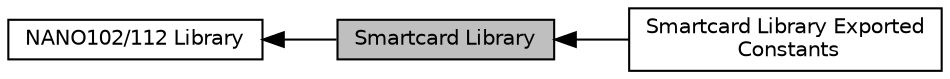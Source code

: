 digraph "Smartcard Library"
{
  edge [fontname="Helvetica",fontsize="10",labelfontname="Helvetica",labelfontsize="10"];
  node [fontname="Helvetica",fontsize="10",shape=box];
  rankdir=LR;
  Node2 [label="NANO102/112 Library",height=0.2,width=0.4,color="black", fillcolor="white", style="filled",URL="$dc/df9/group___n_a_n_o1_x2___library.html",tooltip=" "];
  Node1 [label="Smartcard Library",height=0.2,width=0.4,color="black", fillcolor="grey75", style="filled", fontcolor="black",tooltip=" "];
  Node3 [label="Smartcard Library Exported\l Constants",height=0.2,width=0.4,color="black", fillcolor="white", style="filled",URL="$dc/df8/group___n_a_n_o1_x2___s_c_l_i_b___e_x_p_o_r_t_e_d___c_o_n_s_t_a_n_t_s.html",tooltip=" "];
  Node2->Node1 [shape=plaintext, dir="back", style="solid"];
  Node1->Node3 [shape=plaintext, dir="back", style="solid"];
}
